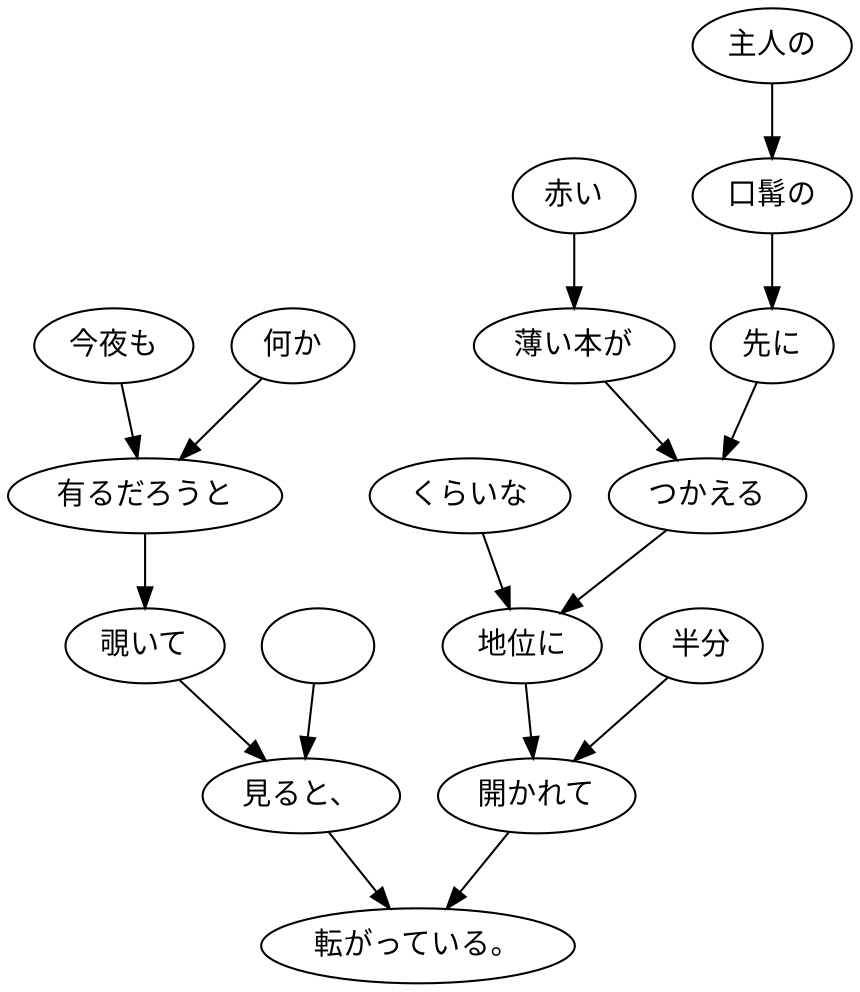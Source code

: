 digraph graph2682 {
	node0 [label="　"];
	node1 [label="今夜も"];
	node2 [label="何か"];
	node3 [label="有るだろうと"];
	node4 [label="覗いて"];
	node5 [label="見ると、"];
	node6 [label="赤い"];
	node7 [label="薄い本が"];
	node8 [label="主人の"];
	node9 [label="口髯の"];
	node10 [label="先に"];
	node11 [label="つかえる"];
	node12 [label="くらいな"];
	node13 [label="地位に"];
	node14 [label="半分"];
	node15 [label="開かれて"];
	node16 [label="転がっている。"];
	node0 -> node5;
	node1 -> node3;
	node2 -> node3;
	node3 -> node4;
	node4 -> node5;
	node5 -> node16;
	node6 -> node7;
	node7 -> node11;
	node8 -> node9;
	node9 -> node10;
	node10 -> node11;
	node11 -> node13;
	node12 -> node13;
	node13 -> node15;
	node14 -> node15;
	node15 -> node16;
}
